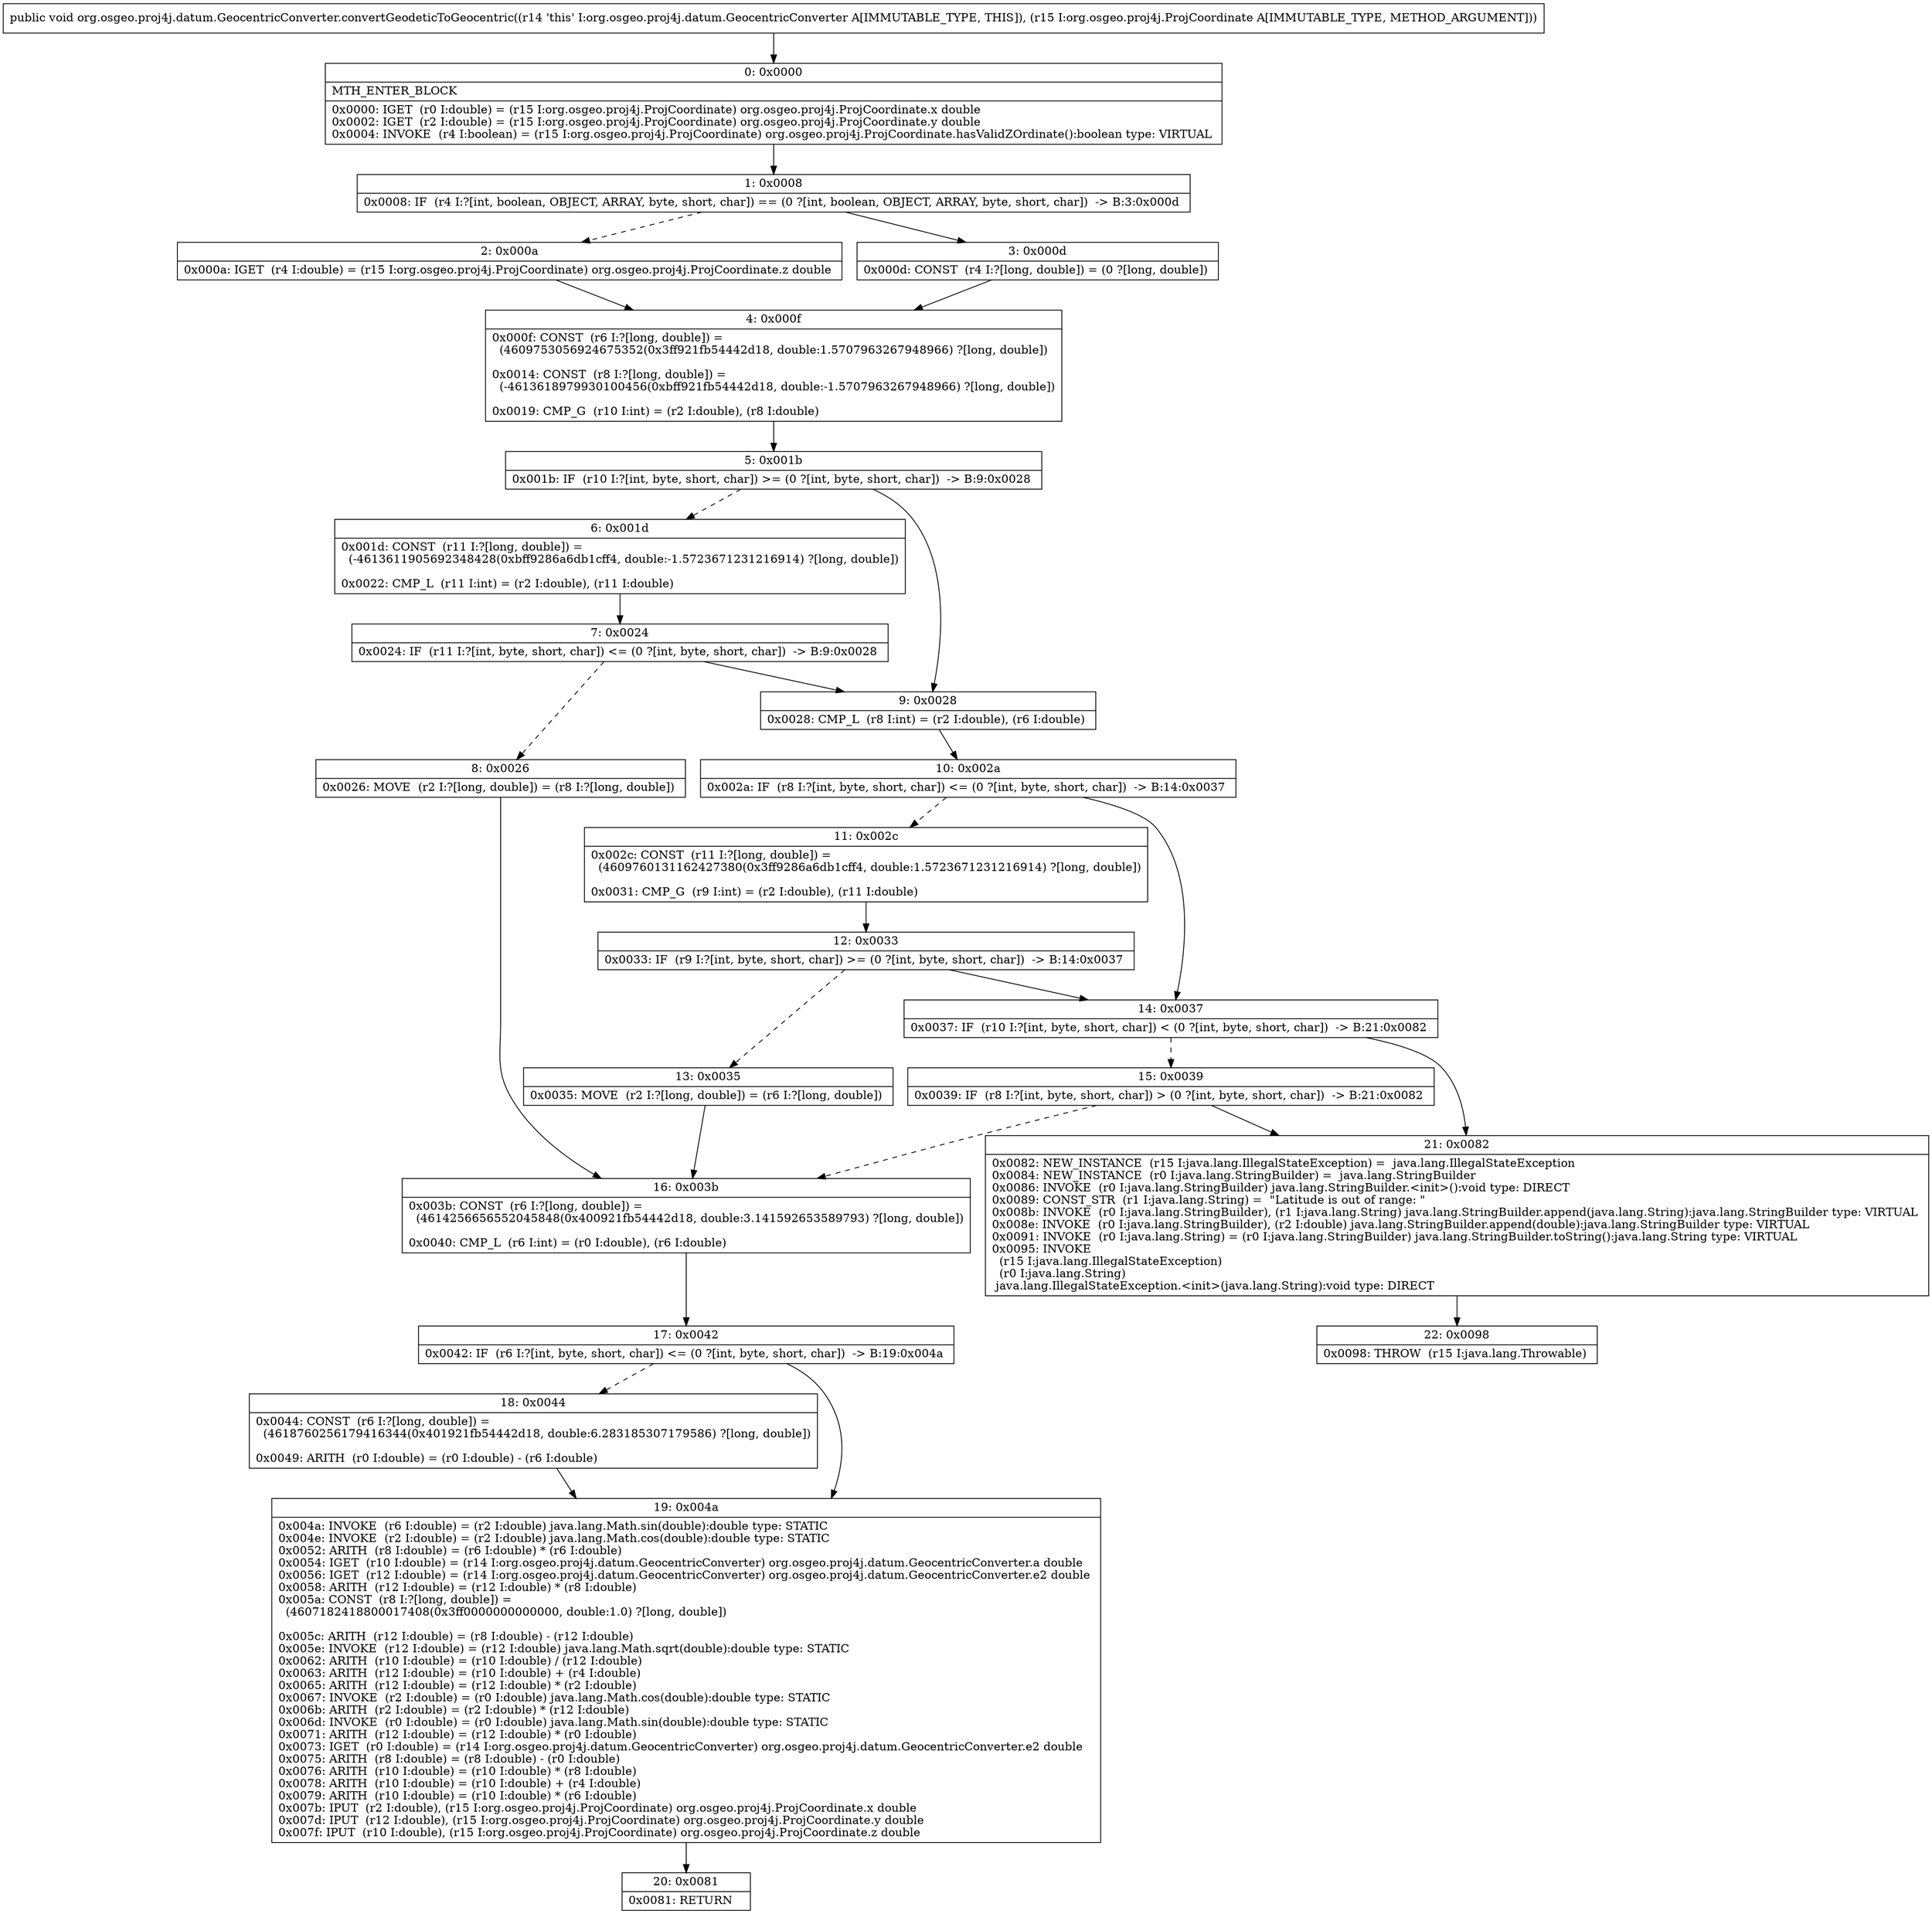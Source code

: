 digraph "CFG fororg.osgeo.proj4j.datum.GeocentricConverter.convertGeodeticToGeocentric(Lorg\/osgeo\/proj4j\/ProjCoordinate;)V" {
Node_0 [shape=record,label="{0\:\ 0x0000|MTH_ENTER_BLOCK\l|0x0000: IGET  (r0 I:double) = (r15 I:org.osgeo.proj4j.ProjCoordinate) org.osgeo.proj4j.ProjCoordinate.x double \l0x0002: IGET  (r2 I:double) = (r15 I:org.osgeo.proj4j.ProjCoordinate) org.osgeo.proj4j.ProjCoordinate.y double \l0x0004: INVOKE  (r4 I:boolean) = (r15 I:org.osgeo.proj4j.ProjCoordinate) org.osgeo.proj4j.ProjCoordinate.hasValidZOrdinate():boolean type: VIRTUAL \l}"];
Node_1 [shape=record,label="{1\:\ 0x0008|0x0008: IF  (r4 I:?[int, boolean, OBJECT, ARRAY, byte, short, char]) == (0 ?[int, boolean, OBJECT, ARRAY, byte, short, char])  \-\> B:3:0x000d \l}"];
Node_2 [shape=record,label="{2\:\ 0x000a|0x000a: IGET  (r4 I:double) = (r15 I:org.osgeo.proj4j.ProjCoordinate) org.osgeo.proj4j.ProjCoordinate.z double \l}"];
Node_3 [shape=record,label="{3\:\ 0x000d|0x000d: CONST  (r4 I:?[long, double]) = (0 ?[long, double]) \l}"];
Node_4 [shape=record,label="{4\:\ 0x000f|0x000f: CONST  (r6 I:?[long, double]) = \l  (4609753056924675352(0x3ff921fb54442d18, double:1.5707963267948966) ?[long, double])\l \l0x0014: CONST  (r8 I:?[long, double]) = \l  (\-4613618979930100456(0xbff921fb54442d18, double:\-1.5707963267948966) ?[long, double])\l \l0x0019: CMP_G  (r10 I:int) = (r2 I:double), (r8 I:double) \l}"];
Node_5 [shape=record,label="{5\:\ 0x001b|0x001b: IF  (r10 I:?[int, byte, short, char]) \>= (0 ?[int, byte, short, char])  \-\> B:9:0x0028 \l}"];
Node_6 [shape=record,label="{6\:\ 0x001d|0x001d: CONST  (r11 I:?[long, double]) = \l  (\-4613611905692348428(0xbff9286a6db1cff4, double:\-1.5723671231216914) ?[long, double])\l \l0x0022: CMP_L  (r11 I:int) = (r2 I:double), (r11 I:double) \l}"];
Node_7 [shape=record,label="{7\:\ 0x0024|0x0024: IF  (r11 I:?[int, byte, short, char]) \<= (0 ?[int, byte, short, char])  \-\> B:9:0x0028 \l}"];
Node_8 [shape=record,label="{8\:\ 0x0026|0x0026: MOVE  (r2 I:?[long, double]) = (r8 I:?[long, double]) \l}"];
Node_9 [shape=record,label="{9\:\ 0x0028|0x0028: CMP_L  (r8 I:int) = (r2 I:double), (r6 I:double) \l}"];
Node_10 [shape=record,label="{10\:\ 0x002a|0x002a: IF  (r8 I:?[int, byte, short, char]) \<= (0 ?[int, byte, short, char])  \-\> B:14:0x0037 \l}"];
Node_11 [shape=record,label="{11\:\ 0x002c|0x002c: CONST  (r11 I:?[long, double]) = \l  (4609760131162427380(0x3ff9286a6db1cff4, double:1.5723671231216914) ?[long, double])\l \l0x0031: CMP_G  (r9 I:int) = (r2 I:double), (r11 I:double) \l}"];
Node_12 [shape=record,label="{12\:\ 0x0033|0x0033: IF  (r9 I:?[int, byte, short, char]) \>= (0 ?[int, byte, short, char])  \-\> B:14:0x0037 \l}"];
Node_13 [shape=record,label="{13\:\ 0x0035|0x0035: MOVE  (r2 I:?[long, double]) = (r6 I:?[long, double]) \l}"];
Node_14 [shape=record,label="{14\:\ 0x0037|0x0037: IF  (r10 I:?[int, byte, short, char]) \< (0 ?[int, byte, short, char])  \-\> B:21:0x0082 \l}"];
Node_15 [shape=record,label="{15\:\ 0x0039|0x0039: IF  (r8 I:?[int, byte, short, char]) \> (0 ?[int, byte, short, char])  \-\> B:21:0x0082 \l}"];
Node_16 [shape=record,label="{16\:\ 0x003b|0x003b: CONST  (r6 I:?[long, double]) = \l  (4614256656552045848(0x400921fb54442d18, double:3.141592653589793) ?[long, double])\l \l0x0040: CMP_L  (r6 I:int) = (r0 I:double), (r6 I:double) \l}"];
Node_17 [shape=record,label="{17\:\ 0x0042|0x0042: IF  (r6 I:?[int, byte, short, char]) \<= (0 ?[int, byte, short, char])  \-\> B:19:0x004a \l}"];
Node_18 [shape=record,label="{18\:\ 0x0044|0x0044: CONST  (r6 I:?[long, double]) = \l  (4618760256179416344(0x401921fb54442d18, double:6.283185307179586) ?[long, double])\l \l0x0049: ARITH  (r0 I:double) = (r0 I:double) \- (r6 I:double) \l}"];
Node_19 [shape=record,label="{19\:\ 0x004a|0x004a: INVOKE  (r6 I:double) = (r2 I:double) java.lang.Math.sin(double):double type: STATIC \l0x004e: INVOKE  (r2 I:double) = (r2 I:double) java.lang.Math.cos(double):double type: STATIC \l0x0052: ARITH  (r8 I:double) = (r6 I:double) * (r6 I:double) \l0x0054: IGET  (r10 I:double) = (r14 I:org.osgeo.proj4j.datum.GeocentricConverter) org.osgeo.proj4j.datum.GeocentricConverter.a double \l0x0056: IGET  (r12 I:double) = (r14 I:org.osgeo.proj4j.datum.GeocentricConverter) org.osgeo.proj4j.datum.GeocentricConverter.e2 double \l0x0058: ARITH  (r12 I:double) = (r12 I:double) * (r8 I:double) \l0x005a: CONST  (r8 I:?[long, double]) = \l  (4607182418800017408(0x3ff0000000000000, double:1.0) ?[long, double])\l \l0x005c: ARITH  (r12 I:double) = (r8 I:double) \- (r12 I:double) \l0x005e: INVOKE  (r12 I:double) = (r12 I:double) java.lang.Math.sqrt(double):double type: STATIC \l0x0062: ARITH  (r10 I:double) = (r10 I:double) \/ (r12 I:double) \l0x0063: ARITH  (r12 I:double) = (r10 I:double) + (r4 I:double) \l0x0065: ARITH  (r12 I:double) = (r12 I:double) * (r2 I:double) \l0x0067: INVOKE  (r2 I:double) = (r0 I:double) java.lang.Math.cos(double):double type: STATIC \l0x006b: ARITH  (r2 I:double) = (r2 I:double) * (r12 I:double) \l0x006d: INVOKE  (r0 I:double) = (r0 I:double) java.lang.Math.sin(double):double type: STATIC \l0x0071: ARITH  (r12 I:double) = (r12 I:double) * (r0 I:double) \l0x0073: IGET  (r0 I:double) = (r14 I:org.osgeo.proj4j.datum.GeocentricConverter) org.osgeo.proj4j.datum.GeocentricConverter.e2 double \l0x0075: ARITH  (r8 I:double) = (r8 I:double) \- (r0 I:double) \l0x0076: ARITH  (r10 I:double) = (r10 I:double) * (r8 I:double) \l0x0078: ARITH  (r10 I:double) = (r10 I:double) + (r4 I:double) \l0x0079: ARITH  (r10 I:double) = (r10 I:double) * (r6 I:double) \l0x007b: IPUT  (r2 I:double), (r15 I:org.osgeo.proj4j.ProjCoordinate) org.osgeo.proj4j.ProjCoordinate.x double \l0x007d: IPUT  (r12 I:double), (r15 I:org.osgeo.proj4j.ProjCoordinate) org.osgeo.proj4j.ProjCoordinate.y double \l0x007f: IPUT  (r10 I:double), (r15 I:org.osgeo.proj4j.ProjCoordinate) org.osgeo.proj4j.ProjCoordinate.z double \l}"];
Node_20 [shape=record,label="{20\:\ 0x0081|0x0081: RETURN   \l}"];
Node_21 [shape=record,label="{21\:\ 0x0082|0x0082: NEW_INSTANCE  (r15 I:java.lang.IllegalStateException) =  java.lang.IllegalStateException \l0x0084: NEW_INSTANCE  (r0 I:java.lang.StringBuilder) =  java.lang.StringBuilder \l0x0086: INVOKE  (r0 I:java.lang.StringBuilder) java.lang.StringBuilder.\<init\>():void type: DIRECT \l0x0089: CONST_STR  (r1 I:java.lang.String) =  \"Latitude is out of range: \" \l0x008b: INVOKE  (r0 I:java.lang.StringBuilder), (r1 I:java.lang.String) java.lang.StringBuilder.append(java.lang.String):java.lang.StringBuilder type: VIRTUAL \l0x008e: INVOKE  (r0 I:java.lang.StringBuilder), (r2 I:double) java.lang.StringBuilder.append(double):java.lang.StringBuilder type: VIRTUAL \l0x0091: INVOKE  (r0 I:java.lang.String) = (r0 I:java.lang.StringBuilder) java.lang.StringBuilder.toString():java.lang.String type: VIRTUAL \l0x0095: INVOKE  \l  (r15 I:java.lang.IllegalStateException)\l  (r0 I:java.lang.String)\l java.lang.IllegalStateException.\<init\>(java.lang.String):void type: DIRECT \l}"];
Node_22 [shape=record,label="{22\:\ 0x0098|0x0098: THROW  (r15 I:java.lang.Throwable) \l}"];
MethodNode[shape=record,label="{public void org.osgeo.proj4j.datum.GeocentricConverter.convertGeodeticToGeocentric((r14 'this' I:org.osgeo.proj4j.datum.GeocentricConverter A[IMMUTABLE_TYPE, THIS]), (r15 I:org.osgeo.proj4j.ProjCoordinate A[IMMUTABLE_TYPE, METHOD_ARGUMENT])) }"];
MethodNode -> Node_0;
Node_0 -> Node_1;
Node_1 -> Node_2[style=dashed];
Node_1 -> Node_3;
Node_2 -> Node_4;
Node_3 -> Node_4;
Node_4 -> Node_5;
Node_5 -> Node_6[style=dashed];
Node_5 -> Node_9;
Node_6 -> Node_7;
Node_7 -> Node_8[style=dashed];
Node_7 -> Node_9;
Node_8 -> Node_16;
Node_9 -> Node_10;
Node_10 -> Node_11[style=dashed];
Node_10 -> Node_14;
Node_11 -> Node_12;
Node_12 -> Node_13[style=dashed];
Node_12 -> Node_14;
Node_13 -> Node_16;
Node_14 -> Node_15[style=dashed];
Node_14 -> Node_21;
Node_15 -> Node_16[style=dashed];
Node_15 -> Node_21;
Node_16 -> Node_17;
Node_17 -> Node_18[style=dashed];
Node_17 -> Node_19;
Node_18 -> Node_19;
Node_19 -> Node_20;
Node_21 -> Node_22;
}

